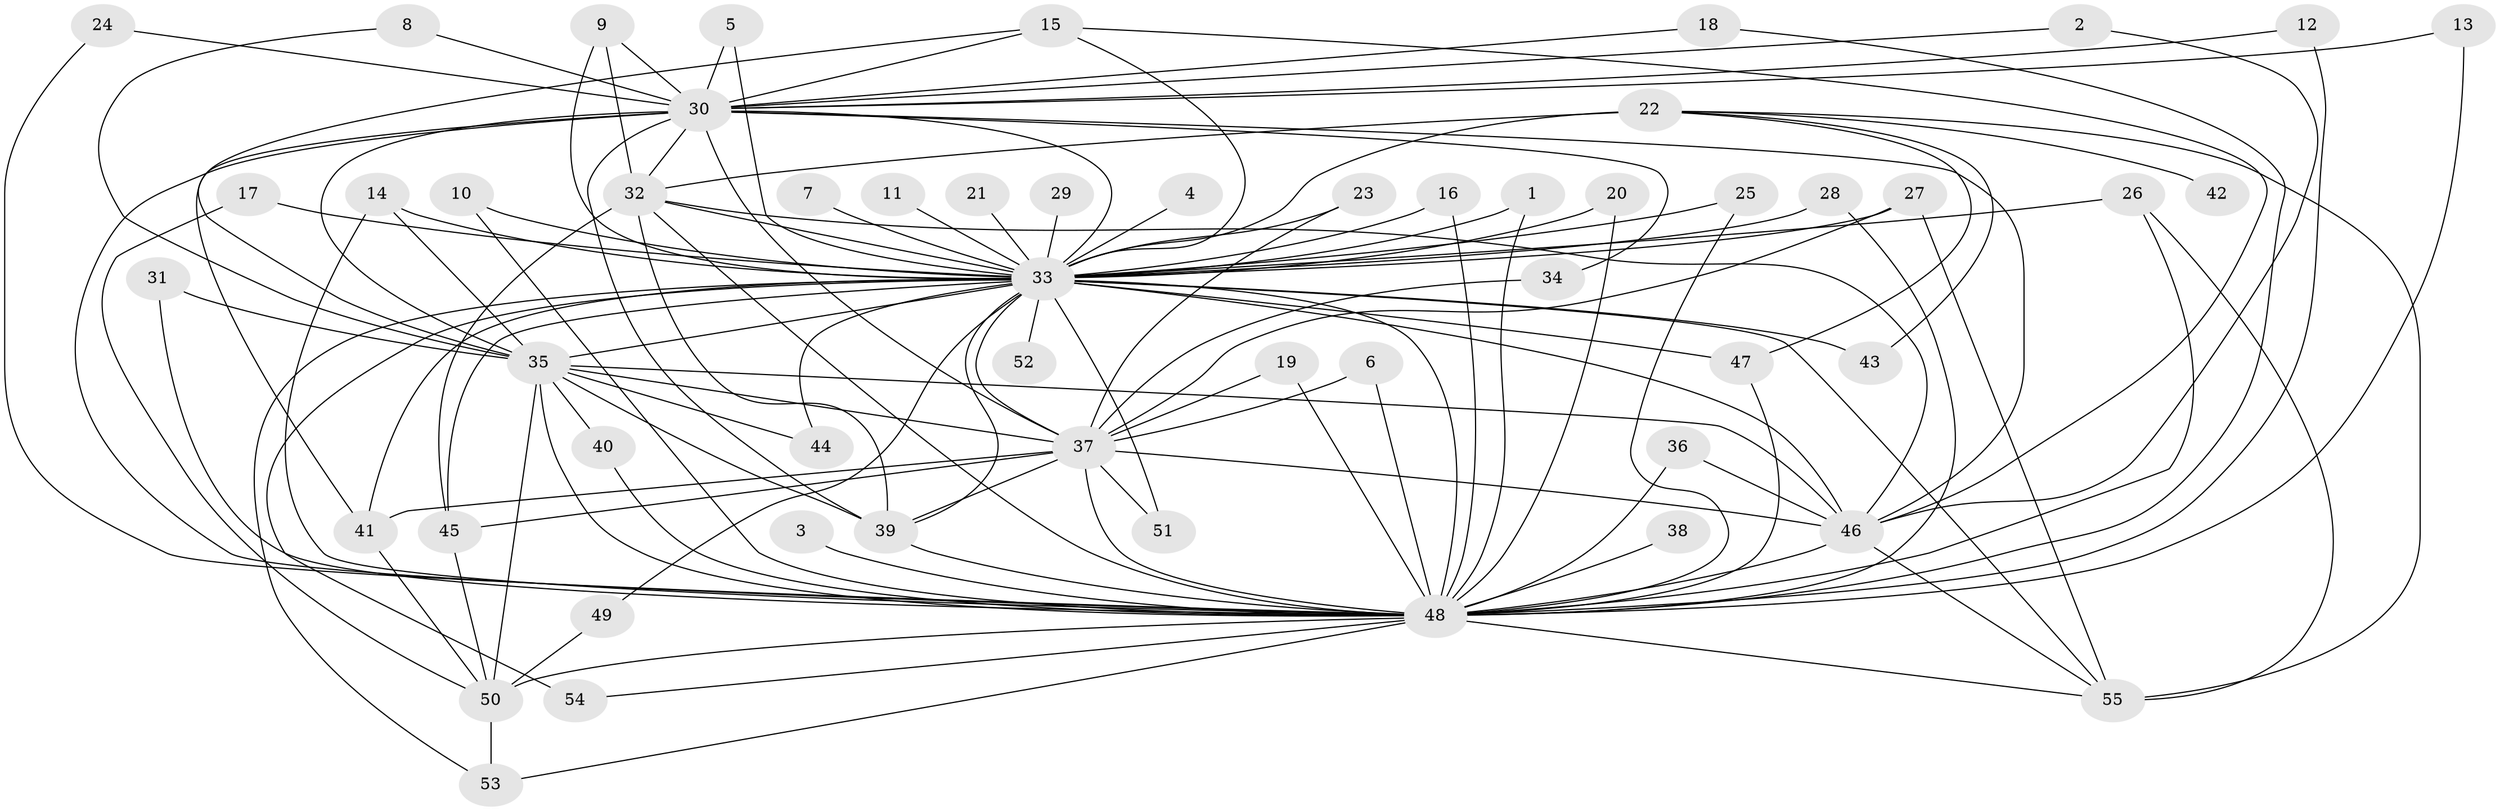 // original degree distribution, {17: 0.01834862385321101, 18: 0.009174311926605505, 44: 0.009174311926605505, 19: 0.009174311926605505, 24: 0.009174311926605505, 26: 0.009174311926605505, 21: 0.01834862385321101, 16: 0.009174311926605505, 5: 0.045871559633027525, 3: 0.22018348623853212, 4: 0.045871559633027525, 2: 0.5688073394495413, 7: 0.009174311926605505, 6: 0.009174311926605505, 9: 0.009174311926605505}
// Generated by graph-tools (version 1.1) at 2025/49/03/09/25 03:49:41]
// undirected, 55 vertices, 124 edges
graph export_dot {
graph [start="1"]
  node [color=gray90,style=filled];
  1;
  2;
  3;
  4;
  5;
  6;
  7;
  8;
  9;
  10;
  11;
  12;
  13;
  14;
  15;
  16;
  17;
  18;
  19;
  20;
  21;
  22;
  23;
  24;
  25;
  26;
  27;
  28;
  29;
  30;
  31;
  32;
  33;
  34;
  35;
  36;
  37;
  38;
  39;
  40;
  41;
  42;
  43;
  44;
  45;
  46;
  47;
  48;
  49;
  50;
  51;
  52;
  53;
  54;
  55;
  1 -- 33 [weight=1.0];
  1 -- 48 [weight=1.0];
  2 -- 30 [weight=1.0];
  2 -- 46 [weight=1.0];
  3 -- 48 [weight=1.0];
  4 -- 33 [weight=1.0];
  5 -- 30 [weight=1.0];
  5 -- 33 [weight=1.0];
  6 -- 37 [weight=1.0];
  6 -- 48 [weight=1.0];
  7 -- 33 [weight=2.0];
  8 -- 30 [weight=1.0];
  8 -- 35 [weight=1.0];
  9 -- 30 [weight=1.0];
  9 -- 32 [weight=1.0];
  9 -- 33 [weight=2.0];
  10 -- 33 [weight=1.0];
  10 -- 48 [weight=1.0];
  11 -- 33 [weight=2.0];
  12 -- 30 [weight=1.0];
  12 -- 48 [weight=1.0];
  13 -- 30 [weight=1.0];
  13 -- 48 [weight=1.0];
  14 -- 33 [weight=2.0];
  14 -- 35 [weight=1.0];
  14 -- 48 [weight=1.0];
  15 -- 30 [weight=1.0];
  15 -- 33 [weight=1.0];
  15 -- 35 [weight=1.0];
  15 -- 46 [weight=1.0];
  16 -- 33 [weight=1.0];
  16 -- 48 [weight=1.0];
  17 -- 33 [weight=1.0];
  17 -- 50 [weight=1.0];
  18 -- 30 [weight=1.0];
  18 -- 48 [weight=1.0];
  19 -- 37 [weight=1.0];
  19 -- 48 [weight=1.0];
  20 -- 33 [weight=1.0];
  20 -- 48 [weight=1.0];
  21 -- 33 [weight=1.0];
  22 -- 32 [weight=1.0];
  22 -- 33 [weight=3.0];
  22 -- 42 [weight=1.0];
  22 -- 43 [weight=1.0];
  22 -- 47 [weight=1.0];
  22 -- 55 [weight=1.0];
  23 -- 33 [weight=1.0];
  23 -- 37 [weight=1.0];
  24 -- 30 [weight=1.0];
  24 -- 48 [weight=1.0];
  25 -- 33 [weight=1.0];
  25 -- 48 [weight=1.0];
  26 -- 33 [weight=2.0];
  26 -- 48 [weight=1.0];
  26 -- 55 [weight=1.0];
  27 -- 33 [weight=1.0];
  27 -- 37 [weight=1.0];
  27 -- 55 [weight=1.0];
  28 -- 33 [weight=1.0];
  28 -- 48 [weight=1.0];
  29 -- 33 [weight=2.0];
  30 -- 32 [weight=1.0];
  30 -- 33 [weight=5.0];
  30 -- 34 [weight=1.0];
  30 -- 35 [weight=1.0];
  30 -- 37 [weight=2.0];
  30 -- 39 [weight=1.0];
  30 -- 41 [weight=1.0];
  30 -- 46 [weight=2.0];
  30 -- 48 [weight=3.0];
  31 -- 35 [weight=1.0];
  31 -- 48 [weight=1.0];
  32 -- 33 [weight=1.0];
  32 -- 39 [weight=1.0];
  32 -- 45 [weight=1.0];
  32 -- 46 [weight=1.0];
  32 -- 48 [weight=1.0];
  33 -- 35 [weight=5.0];
  33 -- 37 [weight=5.0];
  33 -- 39 [weight=2.0];
  33 -- 41 [weight=1.0];
  33 -- 43 [weight=1.0];
  33 -- 44 [weight=1.0];
  33 -- 45 [weight=2.0];
  33 -- 46 [weight=5.0];
  33 -- 47 [weight=2.0];
  33 -- 48 [weight=7.0];
  33 -- 49 [weight=1.0];
  33 -- 51 [weight=1.0];
  33 -- 52 [weight=3.0];
  33 -- 53 [weight=1.0];
  33 -- 54 [weight=2.0];
  33 -- 55 [weight=2.0];
  34 -- 37 [weight=1.0];
  35 -- 37 [weight=1.0];
  35 -- 39 [weight=1.0];
  35 -- 40 [weight=1.0];
  35 -- 44 [weight=1.0];
  35 -- 46 [weight=1.0];
  35 -- 48 [weight=2.0];
  35 -- 50 [weight=1.0];
  36 -- 46 [weight=1.0];
  36 -- 48 [weight=1.0];
  37 -- 39 [weight=1.0];
  37 -- 41 [weight=1.0];
  37 -- 45 [weight=1.0];
  37 -- 46 [weight=1.0];
  37 -- 48 [weight=1.0];
  37 -- 51 [weight=1.0];
  38 -- 48 [weight=1.0];
  39 -- 48 [weight=1.0];
  40 -- 48 [weight=1.0];
  41 -- 50 [weight=1.0];
  45 -- 50 [weight=1.0];
  46 -- 48 [weight=2.0];
  46 -- 55 [weight=2.0];
  47 -- 48 [weight=1.0];
  48 -- 50 [weight=2.0];
  48 -- 53 [weight=1.0];
  48 -- 54 [weight=1.0];
  48 -- 55 [weight=1.0];
  49 -- 50 [weight=1.0];
  50 -- 53 [weight=1.0];
}
